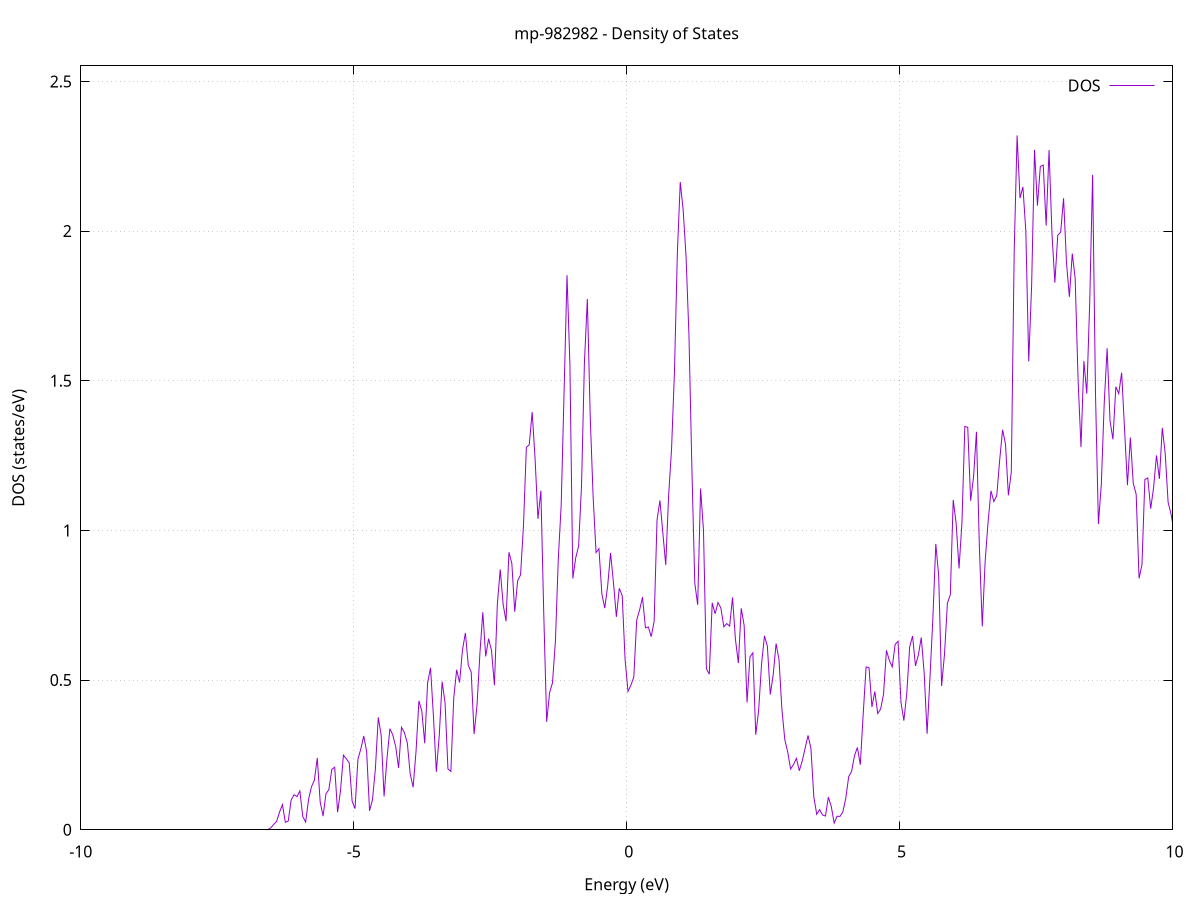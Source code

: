 set title 'mp-982982 - Density of States'
set xlabel 'Energy (eV)'
set ylabel 'DOS (states/eV)'
set grid
set xrange [-10:10]
set yrange [0:2.552]
set xzeroaxis lt -1
set terminal png size 800,600
set output 'mp-982982_dos_gnuplot.png'
plot '-' using 1:2 with lines title 'DOS'
-30.936900 0.000000
-30.883700 0.000000
-30.830500 0.000000
-30.777300 0.000000
-30.724100 0.000000
-30.670900 0.000000
-30.617700 0.000000
-30.564500 0.000000
-30.511300 0.000000
-30.458100 0.000000
-30.404900 0.000000
-30.351700 0.000000
-30.298500 0.000000
-30.245300 0.000000
-30.192100 0.000000
-30.138900 0.000000
-30.085700 0.000000
-30.032500 0.000000
-29.979300 0.000000
-29.926100 0.000000
-29.872900 0.000000
-29.819700 0.000000
-29.766500 0.000000
-29.713300 0.000000
-29.660100 0.000000
-29.606900 0.000000
-29.553700 0.000000
-29.500500 0.000000
-29.447300 0.000000
-29.394100 0.000000
-29.340900 0.000000
-29.287700 0.000000
-29.234500 0.000000
-29.181300 0.000000
-29.128100 0.000000
-29.074900 0.000000
-29.021700 0.000000
-28.968500 0.000000
-28.915300 0.000000
-28.862100 0.000000
-28.808900 0.000000
-28.755700 0.000000
-28.702500 0.000000
-28.649300 0.000000
-28.596100 0.000000
-28.542900 0.000000
-28.489700 0.000000
-28.436500 0.000000
-28.383300 0.000000
-28.330100 0.000000
-28.276900 0.000000
-28.223700 0.000000
-28.170500 0.000000
-28.117300 0.000000
-28.064100 0.000000
-28.010900 0.000000
-27.957700 0.000000
-27.904500 0.000000
-27.851300 0.000000
-27.798100 0.000000
-27.744900 0.000000
-27.691700 0.000000
-27.638500 0.000000
-27.585300 0.000000
-27.532200 0.000000
-27.479000 0.000000
-27.425800 0.000000
-27.372600 0.000000
-27.319400 0.000000
-27.266200 0.000000
-27.213000 0.000000
-27.159800 0.000000
-27.106600 0.000000
-27.053400 0.000000
-27.000200 0.000000
-26.947000 0.000000
-26.893800 0.000000
-26.840600 0.000000
-26.787400 0.000000
-26.734200 0.000000
-26.681000 0.000000
-26.627800 0.000000
-26.574600 0.000000
-26.521400 0.000000
-26.468200 0.000000
-26.415000 0.000000
-26.361800 0.000000
-26.308600 0.000000
-26.255400 0.000000
-26.202200 0.001100
-26.149000 0.085500
-26.095800 1.267600
-26.042600 5.005500
-25.989400 9.186300
-25.936200 10.732500
-25.883000 11.165300
-25.829800 15.225300
-25.776600 13.825500
-25.723400 6.633700
-25.670200 4.448600
-25.617000 3.937000
-25.563800 4.410300
-25.510600 4.646100
-25.457400 5.597200
-25.404200 7.441500
-25.351000 6.619300
-25.297800 2.346700
-25.244600 0.206800
-25.191400 0.003400
-25.138200 0.000000
-25.085000 0.000000
-25.031800 0.000000
-24.978600 0.000000
-24.925400 0.000000
-24.872200 0.000000
-24.819000 0.000000
-24.765800 0.000000
-24.712600 0.000000
-24.659400 0.000000
-24.606200 0.000000
-24.553000 0.000000
-24.499800 0.000000
-24.446600 0.000000
-24.393400 0.000000
-24.340200 0.000000
-24.287000 0.000000
-24.233800 0.000000
-24.180600 0.000000
-24.127400 0.000000
-24.074200 0.000000
-24.021000 0.000000
-23.967800 0.000000
-23.914700 0.000000
-23.861500 0.000000
-23.808300 0.000000
-23.755100 0.000000
-23.701900 0.000000
-23.648700 0.000000
-23.595500 0.000000
-23.542300 0.000000
-23.489100 0.000000
-23.435900 0.000000
-23.382700 0.000000
-23.329500 0.000000
-23.276300 0.000000
-23.223100 0.000000
-23.169900 0.000000
-23.116700 0.000000
-23.063500 0.000000
-23.010300 0.000000
-22.957100 0.000000
-22.903900 0.000000
-22.850700 0.000000
-22.797500 0.000000
-22.744300 0.000000
-22.691100 0.000000
-22.637900 0.000000
-22.584700 0.000000
-22.531500 0.000000
-22.478300 0.000000
-22.425100 0.000000
-22.371900 0.000000
-22.318700 0.000000
-22.265500 0.000000
-22.212300 0.000000
-22.159100 0.000000
-22.105900 0.000000
-22.052700 0.000000
-21.999500 0.000000
-21.946300 0.000000
-21.893100 0.000000
-21.839900 0.000000
-21.786700 0.000000
-21.733500 0.000000
-21.680300 0.000000
-21.627100 0.000000
-21.573900 0.000000
-21.520700 0.000000
-21.467500 0.000000
-21.414300 0.000000
-21.361100 0.000000
-21.307900 0.000000
-21.254700 0.000000
-21.201500 0.000000
-21.148300 0.000000
-21.095100 0.000000
-21.041900 0.000000
-20.988700 0.000000
-20.935500 0.000000
-20.882300 0.000000
-20.829100 0.000000
-20.775900 0.000000
-20.722700 0.000000
-20.669500 0.000000
-20.616300 0.000000
-20.563100 0.000000
-20.509900 0.000000
-20.456700 0.000000
-20.403500 0.000000
-20.350400 0.000000
-20.297200 0.000000
-20.244000 0.000000
-20.190800 0.000000
-20.137600 0.000000
-20.084400 0.000000
-20.031200 0.000000
-19.978000 0.000000
-19.924800 0.000000
-19.871600 0.000000
-19.818400 0.000000
-19.765200 0.000000
-19.712000 0.000000
-19.658800 0.000000
-19.605600 0.000000
-19.552400 0.000000
-19.499200 0.000000
-19.446000 0.000000
-19.392800 0.000000
-19.339600 0.000000
-19.286400 0.000000
-19.233200 0.000000
-19.180000 0.000000
-19.126800 0.000000
-19.073600 0.000000
-19.020400 0.000000
-18.967200 0.000000
-18.914000 0.000000
-18.860800 0.000000
-18.807600 0.000000
-18.754400 0.000000
-18.701200 0.000000
-18.648000 0.000000
-18.594800 0.000000
-18.541600 0.000000
-18.488400 0.000000
-18.435200 0.000000
-18.382000 0.000000
-18.328800 0.000000
-18.275600 0.000000
-18.222400 0.000000
-18.169200 0.000000
-18.116000 0.000000
-18.062800 0.000000
-18.009600 0.000000
-17.956400 0.000000
-17.903200 0.000000
-17.850000 0.000000
-17.796800 0.000000
-17.743600 0.000000
-17.690400 0.000000
-17.637200 0.000000
-17.584000 0.000000
-17.530800 0.000000
-17.477600 0.000000
-17.424400 0.000000
-17.371200 0.000000
-17.318000 0.000000
-17.264800 0.000000
-17.211600 0.000000
-17.158400 0.000000
-17.105200 0.000000
-17.052000 0.000000
-16.998800 0.000000
-16.945600 0.000000
-16.892400 0.000000
-16.839200 0.000000
-16.786100 0.000000
-16.732900 0.000000
-16.679700 0.000000
-16.626500 0.000000
-16.573300 0.000000
-16.520100 0.000000
-16.466900 0.000000
-16.413700 0.000000
-16.360500 0.000000
-16.307300 0.000000
-16.254100 0.000000
-16.200900 0.000000
-16.147700 0.000000
-16.094500 0.000000
-16.041300 0.000000
-15.988100 0.000000
-15.934900 0.000000
-15.881700 0.000000
-15.828500 0.000000
-15.775300 0.000000
-15.722100 0.000000
-15.668900 0.000000
-15.615700 0.000000
-15.562500 0.000000
-15.509300 0.000000
-15.456100 0.000000
-15.402900 0.000000
-15.349700 0.000000
-15.296500 0.000000
-15.243300 0.000000
-15.190100 0.000000
-15.136900 0.000000
-15.083700 0.000000
-15.030500 0.000000
-14.977300 0.000000
-14.924100 0.000000
-14.870900 0.000000
-14.817700 0.000000
-14.764500 0.000000
-14.711300 0.000000
-14.658100 0.000000
-14.604900 0.000000
-14.551700 0.000000
-14.498500 0.000000
-14.445300 0.000000
-14.392100 0.000000
-14.338900 0.000000
-14.285700 0.000000
-14.232500 0.000000
-14.179300 0.000000
-14.126100 0.000000
-14.072900 0.000000
-14.019700 0.000000
-13.966500 0.000000
-13.913300 0.000000
-13.860100 0.000000
-13.806900 0.000000
-13.753700 0.000000
-13.700500 0.000000
-13.647300 0.000000
-13.594100 0.000000
-13.540900 0.000000
-13.487700 0.000000
-13.434500 0.000000
-13.381300 0.000000
-13.328100 0.000000
-13.274900 0.000000
-13.221800 0.000000
-13.168600 0.000000
-13.115400 0.000000
-13.062200 0.000000
-13.009000 0.000000
-12.955800 0.000000
-12.902600 0.000000
-12.849400 0.000000
-12.796200 0.000000
-12.743000 0.000000
-12.689800 0.000000
-12.636600 0.000000
-12.583400 0.000000
-12.530200 0.000000
-12.477000 0.000000
-12.423800 0.000000
-12.370600 0.000000
-12.317400 0.000000
-12.264200 0.000000
-12.211000 0.000000
-12.157800 0.000000
-12.104600 0.000000
-12.051400 0.000000
-11.998200 0.000000
-11.945000 0.000000
-11.891800 0.000000
-11.838600 0.000000
-11.785400 0.000000
-11.732200 0.000000
-11.679000 0.000000
-11.625800 0.000000
-11.572600 0.000000
-11.519400 0.000000
-11.466200 0.000000
-11.413000 0.000000
-11.359800 0.000000
-11.306600 0.000000
-11.253400 0.000000
-11.200200 0.000000
-11.147000 0.000000
-11.093800 0.000000
-11.040600 0.000000
-10.987400 0.000000
-10.934200 0.000000
-10.881000 0.000000
-10.827800 0.000000
-10.774600 0.000000
-10.721400 0.000000
-10.668200 0.000000
-10.615000 0.000000
-10.561800 0.000000
-10.508600 0.000000
-10.455400 0.000000
-10.402200 0.000000
-10.349000 0.000000
-10.295800 0.000000
-10.242600 0.000000
-10.189400 0.000000
-10.136200 0.000000
-10.083000 0.000000
-10.029800 0.000000
-9.976600 0.000000
-9.923400 0.000000
-9.870200 0.000000
-9.817000 0.000000
-9.763800 0.000000
-9.710600 0.000000
-9.657500 0.000000
-9.604300 0.000000
-9.551100 0.000000
-9.497900 0.000000
-9.444700 0.000000
-9.391500 0.000000
-9.338300 0.000000
-9.285100 0.000000
-9.231900 0.000000
-9.178700 0.000000
-9.125500 0.000000
-9.072300 0.000000
-9.019100 0.000000
-8.965900 0.000000
-8.912700 0.000000
-8.859500 0.000000
-8.806300 0.000000
-8.753100 0.000000
-8.699900 0.000000
-8.646700 0.000000
-8.593500 0.000000
-8.540300 0.000000
-8.487100 0.000000
-8.433900 0.000000
-8.380700 0.000000
-8.327500 0.000000
-8.274300 0.000000
-8.221100 0.000000
-8.167900 0.000000
-8.114700 0.000000
-8.061500 0.000000
-8.008300 0.000000
-7.955100 0.000000
-7.901900 0.000000
-7.848700 0.000000
-7.795500 0.000000
-7.742300 0.000000
-7.689100 0.000000
-7.635900 0.000000
-7.582700 0.000000
-7.529500 0.000000
-7.476300 0.000000
-7.423100 0.000000
-7.369900 0.000000
-7.316700 0.000000
-7.263500 0.000000
-7.210300 0.000000
-7.157100 0.000000
-7.103900 0.000000
-7.050700 0.000000
-6.997500 0.000000
-6.944300 0.000000
-6.891100 0.000000
-6.837900 0.000000
-6.784700 0.000000
-6.731500 0.000000
-6.678300 0.000000
-6.625100 0.000000
-6.571900 0.000500
-6.518700 0.006300
-6.465500 0.018000
-6.412300 0.027900
-6.359100 0.059100
-6.305900 0.084000
-6.252700 0.024800
-6.199500 0.029100
-6.146300 0.099400
-6.093200 0.117200
-6.040000 0.110700
-5.986800 0.129800
-5.933600 0.044300
-5.880400 0.025800
-5.827200 0.101600
-5.774000 0.143800
-5.720800 0.165400
-5.667600 0.239900
-5.614400 0.093000
-5.561200 0.045600
-5.508000 0.120400
-5.454800 0.134400
-5.401600 0.201800
-5.348400 0.208900
-5.295200 0.058600
-5.242000 0.130500
-5.188800 0.249400
-5.135600 0.237200
-5.082400 0.223600
-5.029200 0.095700
-4.976000 0.070800
-4.922800 0.236000
-4.869600 0.270400
-4.816400 0.313300
-4.763200 0.261400
-4.710000 0.063300
-4.656800 0.099900
-4.603600 0.202500
-4.550400 0.375600
-4.497200 0.316000
-4.444000 0.111500
-4.390800 0.237800
-4.337600 0.337700
-4.284400 0.316800
-4.231200 0.278400
-4.178000 0.206400
-4.124800 0.342400
-4.071600 0.324500
-4.018400 0.290300
-3.965200 0.186600
-3.912000 0.141900
-3.858800 0.261500
-3.805600 0.430800
-3.752400 0.396500
-3.699200 0.289200
-3.646000 0.491800
-3.592800 0.540900
-3.539600 0.379200
-3.486400 0.193800
-3.433200 0.314600
-3.380000 0.494700
-3.326800 0.423800
-3.273600 0.203400
-3.220400 0.194900
-3.167200 0.441100
-3.114000 0.534500
-3.060800 0.491900
-3.007600 0.600700
-2.954400 0.657700
-2.901200 0.549800
-2.848000 0.526900
-2.794800 0.319900
-2.741600 0.414600
-2.688400 0.589300
-2.635200 0.726700
-2.582000 0.579100
-2.528900 0.638400
-2.475700 0.599100
-2.422500 0.482800
-2.369300 0.752400
-2.316100 0.869900
-2.262900 0.753400
-2.209700 0.696700
-2.156500 0.927200
-2.103300 0.889700
-2.050100 0.728500
-1.996900 0.831800
-1.943700 0.851600
-1.890500 1.014100
-1.837300 1.277500
-1.784100 1.286300
-1.730900 1.395400
-1.677700 1.240400
-1.624500 1.038500
-1.571300 1.133000
-1.518100 0.719400
-1.464900 0.360600
-1.411700 0.458100
-1.358500 0.491000
-1.305300 0.628900
-1.252100 0.905300
-1.198900 1.085900
-1.145700 1.466600
-1.092500 1.852900
-1.039300 1.554200
-0.986100 0.839500
-0.932900 0.908300
-0.879700 0.948300
-0.826500 1.150800
-0.773300 1.561900
-0.720100 1.773200
-0.666900 1.378000
-0.613700 1.110500
-0.560500 0.926100
-0.507300 0.938900
-0.454100 0.788000
-0.400900 0.740600
-0.347700 0.814500
-0.294500 0.924700
-0.241300 0.824600
-0.188100 0.711300
-0.134900 0.806800
-0.081700 0.782600
-0.028500 0.569000
0.024700 0.462400
0.077900 0.482700
0.131100 0.510300
0.184300 0.700600
0.237500 0.734400
0.290700 0.777100
0.343900 0.674800
0.397100 0.677600
0.450300 0.645200
0.503500 0.696200
0.556700 1.034700
0.609900 1.100300
0.663100 0.991600
0.716300 0.884800
0.769500 1.118700
0.822700 1.271800
0.875900 1.530100
0.929100 1.926700
0.982300 2.163800
1.035500 2.070700
1.088600 1.913700
1.141800 1.650900
1.195000 1.209300
1.248200 0.824500
1.301400 0.751400
1.354600 1.139900
1.407800 0.999800
1.461000 0.537900
1.514200 0.519700
1.567400 0.758200
1.620600 0.721700
1.673800 0.759400
1.727000 0.740400
1.780200 0.678000
1.833400 0.688800
1.886600 0.680400
1.939800 0.776200
1.993000 0.636500
2.046200 0.557000
2.099400 0.739800
2.152600 0.682600
2.205800 0.425500
2.259000 0.577400
2.312200 0.591200
2.365400 0.317500
2.418600 0.399800
2.471800 0.554500
2.525000 0.647800
2.578200 0.612900
2.631400 0.451900
2.684600 0.516900
2.737800 0.621900
2.791000 0.568900
2.844200 0.402700
2.897400 0.301500
2.950600 0.259800
3.003800 0.202900
3.057000 0.218100
3.110200 0.238600
3.163400 0.197200
3.216600 0.229700
3.269800 0.272700
3.323000 0.315200
3.376200 0.271400
3.429400 0.109200
3.482600 0.051600
3.535800 0.067300
3.589000 0.049300
3.642200 0.045900
3.695400 0.109200
3.748600 0.077900
3.801800 0.022400
3.855000 0.045300
3.908200 0.044600
3.961400 0.059900
4.014600 0.105200
4.067800 0.177400
4.121000 0.195400
4.174200 0.247700
4.227400 0.274900
4.280600 0.217200
4.333800 0.387300
4.387000 0.544000
4.440200 0.541800
4.493400 0.410400
4.546600 0.461700
4.599800 0.388400
4.652900 0.403300
4.706100 0.452700
4.759300 0.599400
4.812500 0.566000
4.865700 0.544100
4.918900 0.619500
4.972100 0.629700
5.025300 0.426500
5.078500 0.364600
5.131700 0.455200
5.184900 0.611100
5.238100 0.647200
5.291300 0.547400
5.344500 0.584500
5.397700 0.642400
5.450900 0.523000
5.504100 0.320900
5.557300 0.510700
5.610500 0.708300
5.663700 0.955100
5.716900 0.847600
5.770100 0.480400
5.823300 0.586900
5.876500 0.757300
5.929700 0.785000
5.982900 1.101900
6.036100 1.024100
6.089300 0.873000
6.142500 1.024800
6.195700 1.347200
6.248900 1.344600
6.302100 1.099200
6.355300 1.178600
6.408500 1.329600
6.461700 0.945700
6.514900 0.679500
6.568100 0.898000
6.621300 1.027800
6.674500 1.132200
6.727700 1.096600
6.780900 1.116900
6.834100 1.235500
6.887300 1.336500
6.940500 1.288000
6.993700 1.117500
7.046900 1.195400
7.100100 1.933600
7.153300 2.319600
7.206500 2.110100
7.259700 2.147800
7.312900 2.000000
7.366100 1.564700
7.419300 1.817600
7.472500 2.271400
7.525700 2.085000
7.578900 2.216200
7.632100 2.220700
7.685300 2.018200
7.738500 2.270600
7.791700 1.993000
7.844900 1.827900
7.898100 1.986200
7.951300 1.996500
8.004500 2.109800
8.057700 1.894400
8.110900 1.780400
8.164100 1.925000
8.217200 1.841400
8.270400 1.503000
8.323600 1.278600
8.376800 1.565800
8.430000 1.456900
8.483200 1.760100
8.536400 2.188100
8.589600 1.454300
8.642800 1.021400
8.696000 1.154800
8.749200 1.424600
8.802400 1.608800
8.855600 1.365800
8.908800 1.304400
8.962000 1.479900
9.015200 1.456900
9.068400 1.527000
9.121600 1.337900
9.174800 1.151300
9.228000 1.310300
9.281200 1.157300
9.334400 1.120900
9.387600 0.839600
9.440800 0.886000
9.494000 1.169900
9.547200 1.175500
9.600400 1.072500
9.653600 1.143200
9.706800 1.250600
9.760000 1.172200
9.813200 1.342500
9.866400 1.257600
9.919600 1.093900
9.972800 1.055000
10.026000 1.000300
10.079200 0.978900
10.132400 0.912400
10.185600 0.744200
10.238800 0.726000
10.292000 0.804200
10.345200 0.862500
10.398400 1.140600
10.451600 1.222300
10.504800 1.069900
10.558000 0.977500
10.611200 1.013000
10.664400 1.319800
10.717600 1.304000
10.770800 0.826800
10.824000 0.870600
10.877200 0.847600
10.930400 1.174500
10.983600 1.353900
11.036800 1.263100
11.090000 1.217800
11.143200 1.535200
11.196400 1.710900
11.249600 1.073000
11.302800 0.873200
11.356000 1.163100
11.409200 1.626700
11.462400 1.728800
11.515600 1.510400
11.568800 1.177400
11.622000 1.148500
11.675200 1.164800
11.728400 1.202100
11.781500 1.324700
11.834700 1.317400
11.887900 1.313700
11.941100 0.972300
11.994300 0.931400
12.047500 1.055300
12.100700 1.018800
12.153900 1.158800
12.207100 1.315600
12.260300 1.390100
12.313500 1.308800
12.366700 1.140400
12.419900 1.389100
12.473100 1.713700
12.526300 1.745100
12.579500 1.761800
12.632700 1.578200
12.685900 1.353300
12.739100 1.164500
12.792300 0.745900
12.845500 0.647300
12.898700 1.026000
12.951900 1.108700
13.005100 0.955500
13.058300 0.788500
13.111500 0.857900
13.164700 1.185700
13.217900 1.162600
13.271100 1.210000
13.324300 1.319500
13.377500 1.272100
13.430700 1.084600
13.483900 1.202900
13.537100 1.240300
13.590300 0.932400
13.643500 0.668200
13.696700 0.964300
13.749900 1.052000
13.803100 1.233700
13.856300 1.185300
13.909500 1.001700
13.962700 1.075000
14.015900 1.094800
14.069100 0.895600
14.122300 0.723900
14.175500 0.593900
14.228700 0.740900
14.281900 0.936000
14.335100 0.769100
14.388300 0.743300
14.441500 0.949300
14.494700 1.053200
14.547900 0.981700
14.601100 0.775600
14.654300 0.936800
14.707500 1.183700
14.760700 1.243700
14.813900 1.098000
14.867100 0.818200
14.920300 0.525400
14.973500 0.528300
15.026700 0.469300
15.079900 0.629800
15.133100 0.674300
15.186300 0.349700
15.239500 0.360800
15.292700 0.486700
15.345800 0.348100
15.399000 0.396700
15.452200 0.713000
15.505400 0.816900
15.558600 0.694500
15.611800 0.584300
15.665000 0.546500
15.718200 0.567300
15.771400 0.537700
15.824600 0.587800
15.877800 0.513300
15.931000 0.359900
15.984200 0.486600
16.037400 0.839500
16.090600 0.760500
16.143800 0.620800
16.197000 0.800000
16.250200 0.974700
16.303400 1.066900
16.356600 1.140400
16.409800 6.281700
16.463000 19.605300
16.516200 11.704200
16.569400 1.973800
16.622600 0.924200
16.675800 0.868100
16.729000 0.729400
16.782200 0.677700
16.835400 0.970900
16.888600 1.126800
16.941800 0.801200
16.995000 0.706100
17.048200 0.953300
17.101400 1.008300
17.154600 1.002000
17.207800 1.036400
17.261000 1.166600
17.314200 1.009200
17.367400 0.764200
17.420600 0.636100
17.473800 0.821600
17.527000 1.170600
17.580200 1.082100
17.633400 1.152800
17.686600 1.104800
17.739800 0.855400
17.793000 0.684800
17.846200 0.864400
17.899400 1.169700
17.952600 1.159000
18.005800 0.957300
18.059000 0.871200
18.112200 1.277900
18.165400 1.143400
18.218600 0.799400
18.271800 0.834400
18.325000 1.131200
18.378200 1.128200
18.431400 1.211100
18.484600 1.045700
18.537800 1.098100
18.591000 1.252200
18.644200 1.396500
18.697400 1.153000
18.750600 0.918800
18.803800 1.224700
18.857000 1.336300
18.910100 1.369600
18.963300 1.503500
19.016500 1.311600
19.069700 1.156300
19.122900 1.165500
19.176100 1.134600
19.229300 1.117800
19.282500 0.844300
19.335700 0.769800
19.388900 0.914700
19.442100 1.162300
19.495300 1.562600
19.548500 1.596300
19.601700 1.273100
19.654900 0.911600
19.708100 0.814600
19.761300 0.820400
19.814500 1.071900
19.867700 1.350800
19.920900 1.204400
19.974100 0.930100
20.027300 0.867100
20.080500 0.754700
20.133700 0.868700
20.186900 0.974300
20.240100 0.893500
20.293300 0.793200
20.346500 0.536400
20.399700 0.658800
20.452900 0.846000
20.506100 1.012000
20.559300 0.989100
20.612500 0.735800
20.665700 0.756700
20.718900 0.575900
20.772100 0.316800
20.825300 0.567100
20.878500 0.683100
20.931700 0.547600
20.984900 0.622100
21.038100 0.774700
21.091300 0.708100
21.144500 0.497500
21.197700 0.472100
21.250900 0.675000
21.304100 0.678800
21.357300 0.470800
21.410500 0.639400
21.463700 0.652800
21.516900 0.512500
21.570100 0.377500
21.623300 0.391300
21.676500 0.484300
21.729700 0.636700
21.782900 0.451000
21.836100 0.289800
21.889300 0.368200
21.942500 0.577700
21.995700 0.623200
22.048900 0.312100
22.102100 0.208800
22.155300 0.486200
22.208500 0.506800
22.261700 0.357800
22.314900 0.257500
22.368100 0.470700
22.421300 0.700700
22.474500 0.526300
22.527600 0.415400
22.580800 0.383300
22.634000 0.551100
22.687200 0.888700
22.740400 0.878500
22.793600 0.855100
22.846800 0.893200
22.900000 0.839000
22.953200 0.777700
23.006400 0.767300
23.059600 0.905400
23.112800 0.905600
23.166000 0.906700
23.219200 1.167300
23.272400 1.053300
23.325600 1.314000
23.378800 1.788100
23.432000 1.786400
23.485200 1.547400
23.538400 1.158700
23.591600 1.110600
23.644800 1.113800
23.698000 1.048200
23.751200 1.214800
23.804400 1.514900
23.857600 1.100900
23.910800 0.809200
23.964000 0.925900
24.017200 0.959900
24.070400 1.262000
24.123600 1.545900
24.176800 1.267000
24.230000 1.014700
24.283200 0.825100
24.336400 0.984600
24.389600 1.275400
24.442800 1.192000
24.496000 0.963600
24.549200 1.345600
24.602400 1.385800
24.655600 1.028300
24.708800 0.934400
24.762000 1.178200
24.815200 1.348800
24.868400 1.500000
24.921600 1.541100
24.974800 1.532000
25.028000 1.696900
25.081200 1.481300
25.134400 1.493800
25.187600 2.030500
25.240800 1.867600
25.294000 1.683200
25.347200 1.456300
25.400400 1.049800
25.453600 1.063300
25.506800 1.223300
25.560000 1.238700
25.613200 1.153200
25.666400 1.197800
25.719600 1.104100
25.772800 1.240400
25.826000 1.154600
25.879200 1.219900
25.932400 1.151300
25.985600 1.087300
26.038800 1.340400
26.091900 1.574400
26.145100 1.206700
26.198300 1.043300
26.251500 1.344100
26.304700 1.495500
26.357900 1.355100
26.411100 1.262800
26.464300 1.412700
26.517500 1.151600
26.570700 1.152500
26.623900 1.223700
26.677100 1.262100
26.730300 0.949800
26.783500 0.939500
26.836700 1.148100
26.889900 1.062100
26.943100 1.064000
26.996300 1.228900
27.049500 1.010900
27.102700 0.680700
27.155900 0.643200
27.209100 0.892400
27.262300 0.886200
27.315500 0.973600
27.368700 1.418200
27.421900 1.449900
27.475100 1.239300
27.528300 0.960100
27.581500 0.789500
27.634700 1.070400
27.687900 1.471100
27.741100 1.745000
27.794300 1.263800
27.847500 1.089400
27.900700 0.854300
27.953900 0.731600
28.007100 1.030800
28.060300 0.893700
28.113500 0.837300
28.166700 0.952700
28.219900 1.216000
28.273100 0.966900
28.326300 0.789700
28.379500 0.957600
28.432700 0.980200
28.485900 0.864300
28.539100 0.993100
28.592300 1.114900
28.645500 0.970200
28.698700 0.777500
28.751900 0.845300
28.805100 1.171300
28.858300 1.112100
28.911500 1.174100
28.964700 1.235900
29.017900 1.119400
29.071100 1.048400
29.124300 0.945900
29.177500 0.645400
29.230700 0.845800
29.283900 1.102100
29.337100 1.095300
29.390300 1.238200
29.443500 1.169100
29.496700 0.932600
29.549900 0.949100
29.603100 1.034700
29.656200 0.969600
29.709400 0.761700
29.762600 0.898500
29.815800 1.168400
29.869000 1.151600
29.922200 0.978300
29.975400 0.894800
30.028600 0.964200
30.081800 1.048800
30.135000 1.126700
30.188200 0.980600
30.241400 1.040300
30.294600 1.014000
30.347800 0.873700
30.401000 1.066100
30.454200 1.340400
30.507400 1.393800
30.560600 1.469100
30.613800 1.439300
30.667000 1.738700
30.720200 1.797200
30.773400 1.783000
30.826600 2.038600
30.879800 1.513600
30.933000 0.960100
30.986200 1.153300
31.039400 1.276100
31.092600 1.628400
31.145800 1.794000
31.199000 1.521000
31.252200 1.490100
31.305400 1.506600
31.358600 1.424300
31.411800 1.350500
31.465000 1.414800
31.518200 1.391100
31.571400 1.302600
31.624600 1.362500
31.677800 1.378600
31.731000 1.257200
31.784200 1.253200
31.837400 1.342300
31.890600 1.235200
31.943800 1.305300
31.997000 1.390000
32.050200 1.167800
32.103400 1.191500
32.156600 1.092900
32.209800 0.966400
32.263000 0.776200
32.316200 0.771700
32.369400 1.366400
32.422600 1.322100
32.475800 0.943200
32.529000 0.834600
32.582200 0.888000
32.635400 1.114600
32.688600 1.444100
32.741800 1.337600
32.795000 1.432600
32.848200 1.613500
32.901400 1.118500
32.954600 0.974700
33.007800 0.904600
33.061000 0.788700
33.114200 1.089100
33.167400 1.006900
33.220500 0.996500
33.273700 1.137000
33.326900 1.081100
33.380100 1.326800
33.433300 1.556100
33.486500 1.464100
33.539700 1.499500
33.592900 1.503700
33.646100 1.243400
33.699300 0.939600
33.752500 0.858700
33.805700 1.019900
33.858900 1.649400
33.912100 1.999200
33.965300 1.962400
34.018500 1.415200
34.071700 1.219100
34.124900 1.193000
34.178100 1.271300
34.231300 1.458100
34.284500 1.392100
34.337700 1.424400
34.390900 1.523500
34.444100 1.446800
34.497300 1.325100
34.550500 0.920400
34.603700 0.715200
34.656900 0.740300
34.710100 0.763400
34.763300 0.558700
34.816500 0.620900
34.869700 1.052200
34.922900 1.530400
34.976100 1.577400
35.029300 0.948900
35.082500 0.897500
35.135700 1.280600
35.188900 0.978200
35.242100 1.136400
35.295300 1.286400
35.348500 0.973000
35.401700 1.082100
35.454900 1.204300
35.508100 0.891800
35.561300 0.799000
35.614500 0.954000
35.667700 0.921500
35.720900 0.859600
35.774100 1.021600
35.827300 1.265100
35.880500 1.137300
35.933700 1.041600
35.986900 1.053700
36.040100 1.311600
36.093300 1.483400
36.146500 1.216900
36.199700 1.219600
36.252900 1.309000
36.306100 1.113000
36.359300 1.351900
36.412500 1.688600
36.465700 1.608100
36.518900 1.466800
36.572100 1.935200
36.625300 1.543900
36.678500 1.136100
36.731700 1.327600
36.784800 1.563100
36.838000 2.084700
36.891200 2.192400
36.944400 2.363700
36.997600 2.163700
37.050800 1.778200
37.104000 1.802900
37.157200 1.726500
37.210400 1.322900
37.263600 1.258000
37.316800 1.487300
37.370000 1.265200
37.423200 1.102100
37.476400 1.056000
37.529600 0.982000
37.582800 0.826500
37.636000 0.720100
37.689200 1.018800
37.742400 1.260500
37.795600 1.220100
37.848800 1.268300
37.902000 1.294500
37.955200 1.241200
38.008400 1.171700
38.061600 1.162100
38.114800 1.299500
38.168000 1.469100
38.221200 1.241000
38.274400 1.067000
38.327600 1.349900
38.380800 1.432800
38.434000 1.178100
38.487200 0.915600
38.540400 1.010300
38.593600 1.398200
38.646800 1.513600
38.700000 1.351300
38.753200 1.384900
38.806400 1.236100
38.859600 1.298600
38.912800 1.391500
38.966000 1.015700
39.019200 0.855100
39.072400 1.149500
39.125600 1.559000
39.178800 1.542700
39.232000 1.414200
39.285200 1.160400
39.338400 0.939200
39.391600 1.456500
39.444800 1.928900
39.498000 1.890800
39.551200 1.442100
39.604400 1.310500
39.657600 1.326900
39.710800 1.398400
39.764000 1.248500
39.817200 1.459700
39.870400 1.692500
39.923600 1.760100
39.976800 1.596500
40.030000 1.387400
40.083200 1.577800
40.136400 1.612200
40.189600 1.622300
40.242800 1.574700
40.296000 1.455900
40.349100 1.436200
40.402300 1.216500
40.455500 1.227500
40.508700 1.256300
40.561900 1.376200
40.615100 1.646400
40.668300 1.742900
40.721500 1.335400
40.774700 1.162200
40.827900 1.104600
40.881100 1.131800
40.934300 1.307000
40.987500 1.426100
41.040700 1.273800
41.093900 1.019600
41.147100 1.198000
41.200300 1.441600
41.253500 1.418300
41.306700 1.697900
41.359900 1.759700
41.413100 1.640300
41.466300 1.220000
41.519500 1.089200
41.572700 0.924500
41.625900 0.875300
41.679100 1.013800
41.732300 0.952000
41.785500 0.690600
41.838700 0.740200
41.891900 1.122600
41.945100 1.248900
41.998300 0.961300
42.051500 0.769800
42.104700 1.240200
42.157900 1.354700
42.211100 1.156100
42.264300 1.254700
42.317500 1.611100
42.370700 1.541000
42.423900 1.529100
42.477100 1.709300
42.530300 2.049500
42.583500 2.151600
42.636700 1.788600
42.689900 1.296600
42.743100 1.522700
42.796300 1.626600
42.849500 1.535100
42.902700 1.545600
42.955900 1.217800
43.009100 1.110800
43.062300 1.078000
43.115500 1.424000
43.168700 1.574300
43.221900 1.601500
43.275100 1.795100
43.328300 1.583400
43.381500 1.315100
43.434700 1.033600
43.487900 1.315300
43.541100 1.666100
43.594300 1.437100
43.647500 1.486800
43.700700 1.482200
43.753900 1.399300
43.807100 1.365500
43.860300 1.124400
43.913500 1.352700
43.966600 1.353800
44.019800 1.317100
44.073000 1.187500
44.126200 1.309700
44.179400 1.282900
44.232600 1.385400
44.285800 1.610300
44.339000 1.677300
44.392200 2.056800
44.445400 2.025700
44.498600 1.616100
44.551800 1.680100
44.605000 1.713800
44.658200 1.330400
44.711400 1.177900
44.764600 1.028700
44.817800 1.348500
44.871000 1.273000
44.924200 1.571800
44.977400 1.594600
45.030600 1.166000
45.083800 1.147100
45.137000 1.618000
45.190200 1.763200
45.243400 1.816900
45.296600 1.656200
45.349800 1.644100
45.403000 1.860800
45.456200 1.603300
45.509400 1.504000
45.562600 1.650900
45.615800 1.711000
45.669000 1.541400
45.722200 1.491400
45.775400 1.344800
45.828600 0.849000
45.881800 0.933400
45.935000 1.344200
45.988200 1.601500
46.041400 1.409300
46.094600 1.322400
46.147800 1.127900
46.201000 1.235000
46.254200 1.602500
46.307400 1.576800
46.360600 1.464300
46.413800 1.773200
46.467000 2.021100
46.520200 1.674300
46.573400 1.196400
46.626600 0.975600
46.679800 0.935600
46.733000 1.091900
46.786200 1.284100
46.839400 1.610900
46.892600 1.517000
46.945800 1.531700
46.999000 1.520700
47.052200 1.193700
47.105400 0.982300
47.158600 1.219000
47.211800 1.705700
47.265000 1.798700
47.318200 1.528200
47.371400 1.404500
47.424600 1.274000
47.477800 1.221300
47.530900 1.373400
47.584100 1.443200
47.637300 1.174400
47.690500 0.987100
47.743700 1.412200
47.796900 1.700500
47.850100 1.532300
47.903300 1.426400
47.956500 1.158800
48.009700 1.593600
48.062900 1.638000
48.116100 1.187700
48.169300 1.447400
48.222500 1.650100
48.275700 1.782300
48.328900 1.453400
48.382100 1.256800
48.435300 1.497200
48.488500 1.883200
48.541700 1.810100
48.594900 1.848800
48.648100 1.787800
48.701300 1.399700
48.754500 1.319600
48.807700 1.521900
48.860900 1.778600
48.914100 1.534100
48.967300 1.559100
49.020500 1.510000
49.073700 1.649900
49.126900 1.828500
49.180100 1.431200
49.233300 0.949600
49.286500 1.093000
49.339700 1.273100
49.392900 1.283900
49.446100 1.079700
49.499300 0.900800
49.552500 0.996800
49.605700 1.024200
49.658900 0.943300
49.712100 1.045400
49.765300 1.063500
49.818500 1.254000
49.871700 1.837600
49.924900 1.936900
49.978100 1.645700
50.031300 1.769900
50.084500 1.267800
50.137700 1.171200
50.190900 1.276100
50.244100 1.326100
50.297300 1.186900
50.350500 1.498400
50.403700 1.645200
50.456900 1.520100
50.510100 1.379700
50.563300 1.525000
50.616500 1.685700
50.669700 1.925300
50.722900 1.499800
50.776100 1.348800
50.829300 1.391300
50.882500 1.345200
50.935700 1.268900
50.988900 1.183800
51.042100 1.351200
51.095200 1.617700
51.148400 1.291900
51.201600 1.065000
51.254800 1.447200
51.308000 1.908400
51.361200 1.912600
51.414400 1.792900
51.467600 1.320100
51.520800 1.358600
51.574000 1.398400
51.627200 1.502700
51.680400 1.434800
51.733600 1.308400
51.786800 1.642800
51.840000 1.523000
51.893200 1.216000
51.946400 1.352500
51.999600 1.537200
52.052800 1.300000
52.106000 1.207600
52.159200 1.329000
52.212400 1.296500
52.265600 1.590400
52.318800 1.511300
52.372000 1.314500
52.425200 1.514300
52.478400 1.713800
52.531600 2.026500
52.584800 1.911400
52.638000 1.349400
52.691200 1.358400
52.744400 1.435100
52.797600 1.156700
52.850800 1.029400
52.904000 1.239100
52.957200 1.081500
53.010400 1.349200
53.063600 1.613800
53.116800 1.732700
53.170000 1.468900
53.223200 1.173600
53.276400 1.263800
53.329600 1.370500
53.382800 1.673800
53.436000 2.073600
53.489200 1.947700
53.542400 1.387500
53.595600 1.236300
53.648800 1.596500
53.702000 1.612800
53.755200 1.249100
53.808400 1.442100
53.861600 1.565900
53.914800 1.575100
53.968000 1.886600
54.021200 1.964700
54.074400 1.719200
54.127600 1.194100
54.180800 1.188000
54.234000 1.269100
54.287200 0.877700
54.340400 0.942100
54.393600 0.932200
54.446800 1.159500
54.500000 1.473300
54.553200 1.769800
54.606400 1.455200
54.659500 1.156000
54.712700 1.348700
54.765900 1.581600
54.819100 1.591500
54.872300 1.233700
54.925500 1.303100
54.978700 1.211100
55.031900 1.399800
55.085100 1.894500
55.138300 1.893800
55.191500 1.528800
55.244700 1.463900
55.297900 1.564100
55.351100 1.571900
55.404300 1.913300
55.457500 1.826000
55.510700 1.651300
55.563900 1.945400
55.617100 1.953900
55.670300 1.573100
55.723500 1.664400
55.776700 1.666800
55.829900 1.604400
55.883100 1.592500
55.936300 1.509500
55.989500 1.706100
56.042700 1.436000
56.095900 1.514300
56.149100 2.027500
56.202300 2.078200
56.255500 1.578700
56.308700 1.274600
56.361900 1.241600
56.415100 1.359200
56.468300 1.370500
56.521500 1.428500
56.574700 1.163000
56.627900 1.199900
56.681100 1.469800
56.734300 1.614700
56.787500 1.773900
56.840700 1.508200
56.893900 1.508700
56.947100 1.585700
57.000300 1.437200
57.053500 1.720800
57.106700 1.749700
57.159900 1.747300
57.213100 2.124600
57.266300 1.513600
57.319500 1.400800
57.372700 1.386900
57.425900 1.209400
57.479100 1.415300
57.532300 1.884200
57.585500 2.293100
57.638700 2.192100
57.691900 2.377400
57.745100 2.296500
57.798300 1.367000
57.851500 0.975900
57.904700 1.395000
57.957900 1.374200
58.011100 1.350100
58.064300 1.504800
58.117500 1.556400
58.170700 1.355000
58.223800 1.213100
58.277000 1.599400
58.330200 1.711400
58.383400 1.347300
58.436600 1.094800
58.489800 1.165000
58.543000 1.354800
58.596200 1.513600
58.649400 1.512400
58.702600 1.384900
58.755800 1.252100
58.809000 1.612500
58.862200 1.896400
58.915400 1.646500
58.968600 1.340200
59.021800 1.402500
59.075000 1.658500
59.128200 1.573200
59.181400 1.771500
59.234600 1.656900
59.287800 1.782300
59.341000 1.625100
59.394200 1.337100
59.447400 1.307400
59.500600 1.185800
59.553800 0.990000
59.607000 1.329800
59.660200 1.841400
59.713400 1.888300
59.766600 1.820000
59.819800 1.619700
59.873000 1.672400
59.926200 1.572000
59.979400 1.371300
60.032600 1.397900
60.085800 1.459700
60.139000 1.464500
60.192200 1.326200
60.245400 1.618700
60.298600 1.630900
60.351800 1.388400
60.405000 1.521600
60.458200 1.862800
60.511400 1.567900
60.564600 1.424000
60.617800 1.871600
60.671000 1.998500
60.724200 1.704200
60.777400 2.106900
60.830600 2.123900
60.883800 1.301800
60.937000 1.327900
60.990200 1.749100
61.043400 1.958200
61.096600 1.694300
61.149800 2.019600
61.203000 1.866000
61.256200 1.569500
61.309400 1.350700
61.362600 1.241000
61.415800 1.589600
61.469000 1.994000
61.522200 1.777200
61.575400 1.312700
61.628600 1.420900
61.681800 1.519700
61.735000 1.645200
61.788100 1.449000
61.841300 1.448800
61.894500 1.633600
61.947700 1.763700
62.000900 1.510400
62.054100 1.473900
62.107300 1.632500
62.160500 1.543400
62.213700 1.531400
62.266900 1.338200
62.320100 1.460000
62.373300 1.711700
62.426500 1.724700
62.479700 1.512500
62.532900 1.710800
62.586100 2.108400
62.639300 1.800300
62.692500 1.580100
62.745700 1.628300
62.798900 1.886900
62.852100 1.734000
62.905300 1.413700
62.958500 1.757500
63.011700 1.798300
63.064900 1.786400
63.118100 1.496100
63.171300 1.163300
63.224500 1.187700
63.277700 1.848100
63.330900 1.755400
63.384100 1.411700
63.437300 1.599700
63.490500 1.649400
63.543700 1.586200
63.596900 1.831400
63.650100 1.453300
63.703300 1.312500
63.756500 1.587400
63.809700 1.703700
63.862900 1.712200
63.916100 1.736800
63.969300 1.464100
64.022500 1.387000
64.075700 1.259100
64.128900 1.251300
64.182100 1.300700
64.235300 1.349200
64.288500 1.269000
64.341700 1.391400
64.394900 1.656300
64.448100 1.537100
64.501300 1.418300
64.554500 1.811000
64.607700 2.064100
64.660900 1.752800
64.714100 1.528700
64.767300 1.285800
64.820500 1.576700
64.873700 2.135300
64.926900 1.860300
64.980100 1.583600
65.033300 1.532400
65.086500 1.293100
65.139700 1.327400
65.192900 1.654700
65.246100 2.162600
65.299300 1.888000
65.352500 1.853900
65.405600 1.651100
65.458800 1.265600
65.512000 1.400500
65.565200 1.392800
65.618400 1.372900
65.671600 1.528000
65.724800 1.659800
65.778000 1.792700
65.831200 1.706200
65.884400 1.477100
65.937600 1.083500
65.990800 1.373900
66.044000 2.189600
66.097200 2.010400
66.150400 2.249800
66.203600 2.304600
66.256800 1.574500
66.310000 1.469300
66.363200 1.653200
66.416400 1.322100
66.469600 1.395500
66.522800 1.646500
66.576000 1.813700
66.629200 1.799700
66.682400 1.364500
66.735600 1.331700
66.788800 1.531500
66.842000 1.428500
66.895200 1.245100
66.948400 1.200500
67.001600 1.278500
67.054800 1.615500
67.108000 1.799800
67.161200 1.604200
67.214400 1.208100
67.267600 1.377100
67.320800 1.642800
67.374000 1.872100
67.427200 1.585000
67.480400 1.471700
67.533600 1.215500
67.586800 0.985700
67.640000 1.216300
67.693200 1.485300
67.746400 1.211900
67.799600 1.272300
67.852800 1.242800
67.906000 1.147500
67.959200 1.174300
68.012400 1.216100
68.065600 1.082400
68.118800 0.786500
68.172000 0.737900
68.225200 0.810700
68.278400 0.801900
68.331600 0.484200
68.384800 0.448400
68.438000 0.664400
68.491200 0.811200
68.544400 0.713200
68.597600 0.500100
68.650800 0.433900
68.704000 0.262100
68.757200 0.335000
68.810400 0.402100
68.863600 0.285100
68.916800 0.197800
68.969900 0.173400
69.023100 0.237100
69.076300 0.161700
69.129500 0.080200
69.182700 0.075000
69.235900 0.058300
69.289100 0.013100
69.342300 0.027700
69.395500 0.083900
69.448700 0.111500
69.501900 0.094900
69.555100 0.175900
69.608300 0.113400
69.661500 0.013900
69.714700 0.000300
69.767900 0.000000
69.821100 0.001300
69.874300 0.012800
69.927500 0.018500
69.980700 0.006500
70.033900 0.037100
70.087100 0.079900
70.140300 0.026300
70.193500 0.001200
70.246700 0.000000
70.299900 0.000000
70.353100 0.000000
70.406300 0.000000
70.459500 0.000000
70.512700 0.000100
70.565900 0.003600
70.619100 0.029000
70.672300 0.034400
70.725500 0.006100
70.778700 0.000100
70.831900 0.000000
70.885100 0.000000
70.938300 0.000000
70.991500 0.000000
71.044700 0.000000
71.097900 0.000000
71.151100 0.000000
71.204300 0.000000
71.257500 0.000000
71.310700 0.000000
71.363900 0.000000
71.417100 0.000000
71.470300 0.000000
71.523500 0.000000
71.576700 0.000000
71.629900 0.000000
71.683100 0.000000
71.736300 0.000000
71.789500 0.000000
71.842700 0.000000
71.895900 0.000000
71.949100 0.000000
72.002300 0.000000
72.055500 0.000000
72.108700 0.000000
72.161900 0.000000
72.215100 0.000000
72.268300 0.000000
72.321500 0.000000
72.374700 0.000000
72.427900 0.000000
72.481100 0.000000
72.534200 0.000000
72.587400 0.000000
72.640600 0.000000
72.693800 0.000000
72.747000 0.000000
72.800200 0.000000
72.853400 0.000000
72.906600 0.000000
72.959800 0.000000
73.013000 0.000000
73.066200 0.000000
73.119400 0.000000
73.172600 0.000000
73.225800 0.000000
73.279000 0.000000
73.332200 0.000000
73.385400 0.000000
73.438600 0.000000
73.491800 0.000000
73.545000 0.000000
73.598200 0.000000
73.651400 0.000000
73.704600 0.000000
73.757800 0.000000
73.811000 0.000000
73.864200 0.000000
73.917400 0.000000
73.970600 0.000000
74.023800 0.000000
74.077000 0.000000
74.130200 0.000000
74.183400 0.000000
74.236600 0.000000
74.289800 0.000000
74.343000 0.000000
74.396200 0.000000
74.449400 0.000000
74.502600 0.000000
74.555800 0.000000
74.609000 0.000000
74.662200 0.000000
74.715400 0.000000
74.768600 0.000000
74.821800 0.000000
74.875000 0.000000
74.928200 0.000000
74.981400 0.000000
75.034600 0.000000
75.087800 0.000000
75.141000 0.000000
75.194200 0.000000
75.247400 0.000000
75.300600 0.000000
75.353800 0.000000
75.407000 0.000000
75.460200 0.000000
e
